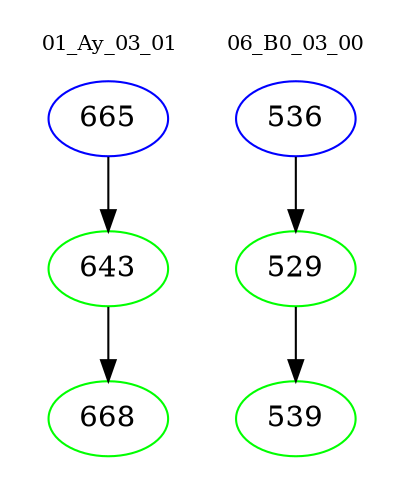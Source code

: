 digraph{
subgraph cluster_0 {
color = white
label = "01_Ay_03_01";
fontsize=10;
T0_665 [label="665", color="blue"]
T0_665 -> T0_643 [color="black"]
T0_643 [label="643", color="green"]
T0_643 -> T0_668 [color="black"]
T0_668 [label="668", color="green"]
}
subgraph cluster_1 {
color = white
label = "06_B0_03_00";
fontsize=10;
T1_536 [label="536", color="blue"]
T1_536 -> T1_529 [color="black"]
T1_529 [label="529", color="green"]
T1_529 -> T1_539 [color="black"]
T1_539 [label="539", color="green"]
}
}
